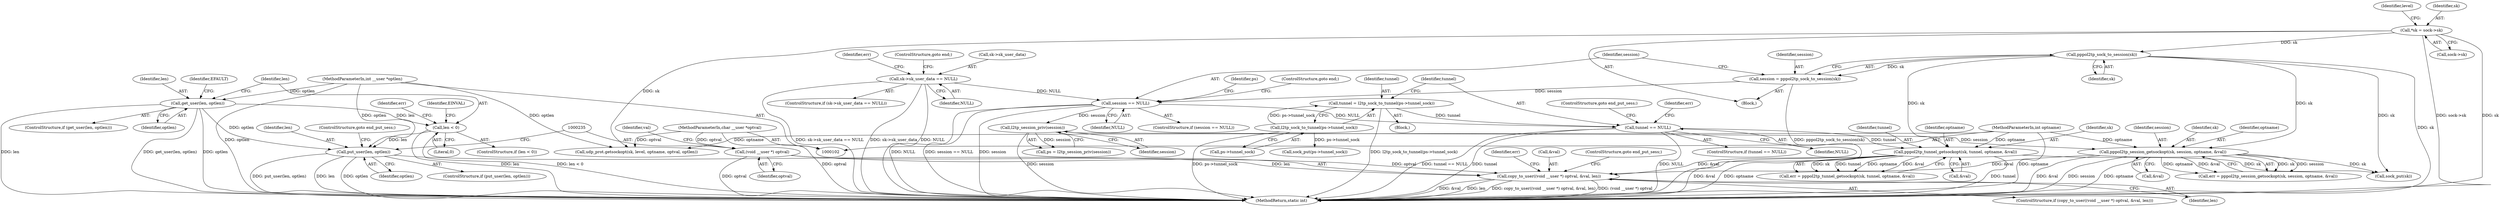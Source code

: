 digraph "0_linux_3cf521f7dc87c031617fd47e4b7aa2593c2f3daf@API" {
"1000233" [label="(Call,copy_to_user((void __user *) optval, &val, len))"];
"1000234" [label="(Call,(void __user *) optval)"];
"1000106" [label="(MethodParameterIn,char __user *optval)"];
"1000217" [label="(Call,pppol2tp_session_getsockopt(sk, session, optname, &val))"];
"1000163" [label="(Call,pppol2tp_sock_to_session(sk))"];
"1000110" [label="(Call,*sk = sock->sk)"];
"1000172" [label="(Call,l2tp_session_priv(session))"];
"1000166" [label="(Call,session == NULL)"];
"1000161" [label="(Call,session = pppol2tp_sock_to_session(sk))"];
"1000151" [label="(Call,sk->sk_user_data == NULL)"];
"1000105" [label="(MethodParameterIn,int optname)"];
"1000204" [label="(Call,pppol2tp_tunnel_getsockopt(sk, tunnel, optname, &val))"];
"1000198" [label="(Call,tunnel == NULL)"];
"1000191" [label="(Call,tunnel = l2tp_sock_to_tunnel(ps->tunnel_sock))"];
"1000193" [label="(Call,l2tp_sock_to_tunnel(ps->tunnel_sock))"];
"1000228" [label="(Call,put_user(len, optlen))"];
"1000140" [label="(Call,len < 0)"];
"1000133" [label="(Call,get_user(len, optlen))"];
"1000107" [label="(MethodParameterIn,int __user *optlen)"];
"1000150" [label="(ControlStructure,if (sk->sk_user_data == NULL))"];
"1000204" [label="(Call,pppol2tp_tunnel_getsockopt(sk, tunnel, optname, &val))"];
"1000234" [label="(Call,(void __user *) optval)"];
"1000238" [label="(Identifier,val)"];
"1000227" [label="(ControlStructure,if (put_user(len, optlen)))"];
"1000250" [label="(MethodReturn,static int)"];
"1000171" [label="(Identifier,ps)"];
"1000141" [label="(Identifier,len)"];
"1000151" [label="(Call,sk->sk_user_data == NULL)"];
"1000126" [label="(Call,udp_prot.getsockopt(sk, level, optname, optval, optlen))"];
"1000162" [label="(Identifier,session)"];
"1000201" [label="(ControlStructure,goto end_put_sess;)"];
"1000167" [label="(Identifier,session)"];
"1000202" [label="(Call,err = pppol2tp_tunnel_getsockopt(sk, tunnel, optname, &val))"];
"1000193" [label="(Call,l2tp_sock_to_tunnel(ps->tunnel_sock))"];
"1000147" [label="(Identifier,err)"];
"1000219" [label="(Identifier,session)"];
"1000198" [label="(Call,tunnel == NULL)"];
"1000156" [label="(ControlStructure,goto end;)"];
"1000208" [label="(Call,&val)"];
"1000165" [label="(ControlStructure,if (session == NULL))"];
"1000164" [label="(Identifier,sk)"];
"1000197" [label="(ControlStructure,if (tunnel == NULL))"];
"1000233" [label="(Call,copy_to_user((void __user *) optval, &val, len))"];
"1000152" [label="(Call,sk->sk_user_data)"];
"1000229" [label="(Identifier,len)"];
"1000232" [label="(ControlStructure,if (copy_to_user((void __user *) optval, &val, len)))"];
"1000192" [label="(Identifier,tunnel)"];
"1000231" [label="(ControlStructure,goto end_put_sess;)"];
"1000112" [label="(Call,sock->sk)"];
"1000194" [label="(Call,ps->tunnel_sock)"];
"1000218" [label="(Identifier,sk)"];
"1000210" [label="(Call,sock_put(ps->tunnel_sock))"];
"1000139" [label="(ControlStructure,if (len < 0))"];
"1000105" [label="(MethodParameterIn,int optname)"];
"1000228" [label="(Call,put_user(len, optlen))"];
"1000242" [label="(Identifier,err)"];
"1000163" [label="(Call,pppol2tp_sock_to_session(sk))"];
"1000161" [label="(Call,session = pppol2tp_sock_to_session(sk))"];
"1000170" [label="(Call,ps = l2tp_session_priv(session))"];
"1000186" [label="(Block,)"];
"1000140" [label="(Call,len < 0)"];
"1000107" [label="(MethodParameterIn,int __user *optlen)"];
"1000245" [label="(Call,sock_put(sk))"];
"1000191" [label="(Call,tunnel = l2tp_sock_to_tunnel(ps->tunnel_sock))"];
"1000132" [label="(ControlStructure,if (get_user(len, optlen)))"];
"1000166" [label="(Call,session == NULL)"];
"1000221" [label="(Call,&val)"];
"1000145" [label="(Identifier,EINVAL)"];
"1000200" [label="(Identifier,NULL)"];
"1000106" [label="(MethodParameterIn,char __user *optval)"];
"1000123" [label="(Identifier,level)"];
"1000173" [label="(Identifier,session)"];
"1000155" [label="(Identifier,NULL)"];
"1000220" [label="(Identifier,optname)"];
"1000158" [label="(Identifier,err)"];
"1000199" [label="(Identifier,tunnel)"];
"1000133" [label="(Call,get_user(len, optlen))"];
"1000138" [label="(Identifier,EFAULT)"];
"1000111" [label="(Identifier,sk)"];
"1000237" [label="(Call,&val)"];
"1000134" [label="(Identifier,len)"];
"1000240" [label="(ControlStructure,goto end_put_sess;)"];
"1000169" [label="(ControlStructure,goto end;)"];
"1000172" [label="(Call,l2tp_session_priv(session))"];
"1000108" [label="(Block,)"];
"1000236" [label="(Identifier,optval)"];
"1000215" [label="(Call,err = pppol2tp_session_getsockopt(sk, session, optname, &val))"];
"1000206" [label="(Identifier,tunnel)"];
"1000230" [label="(Identifier,optlen)"];
"1000205" [label="(Identifier,sk)"];
"1000239" [label="(Identifier,len)"];
"1000203" [label="(Identifier,err)"];
"1000142" [label="(Literal,0)"];
"1000168" [label="(Identifier,NULL)"];
"1000207" [label="(Identifier,optname)"];
"1000217" [label="(Call,pppol2tp_session_getsockopt(sk, session, optname, &val))"];
"1000135" [label="(Identifier,optlen)"];
"1000110" [label="(Call,*sk = sock->sk)"];
"1000233" -> "1000232"  [label="AST: "];
"1000233" -> "1000239"  [label="CFG: "];
"1000234" -> "1000233"  [label="AST: "];
"1000237" -> "1000233"  [label="AST: "];
"1000239" -> "1000233"  [label="AST: "];
"1000240" -> "1000233"  [label="CFG: "];
"1000242" -> "1000233"  [label="CFG: "];
"1000233" -> "1000250"  [label="DDG: &val"];
"1000233" -> "1000250"  [label="DDG: len"];
"1000233" -> "1000250"  [label="DDG: copy_to_user((void __user *) optval, &val, len)"];
"1000233" -> "1000250"  [label="DDG: (void __user *) optval"];
"1000234" -> "1000233"  [label="DDG: optval"];
"1000217" -> "1000233"  [label="DDG: &val"];
"1000204" -> "1000233"  [label="DDG: &val"];
"1000228" -> "1000233"  [label="DDG: len"];
"1000234" -> "1000236"  [label="CFG: "];
"1000235" -> "1000234"  [label="AST: "];
"1000236" -> "1000234"  [label="AST: "];
"1000238" -> "1000234"  [label="CFG: "];
"1000234" -> "1000250"  [label="DDG: optval"];
"1000106" -> "1000234"  [label="DDG: optval"];
"1000106" -> "1000102"  [label="AST: "];
"1000106" -> "1000250"  [label="DDG: optval"];
"1000106" -> "1000126"  [label="DDG: optval"];
"1000217" -> "1000215"  [label="AST: "];
"1000217" -> "1000221"  [label="CFG: "];
"1000218" -> "1000217"  [label="AST: "];
"1000219" -> "1000217"  [label="AST: "];
"1000220" -> "1000217"  [label="AST: "];
"1000221" -> "1000217"  [label="AST: "];
"1000215" -> "1000217"  [label="CFG: "];
"1000217" -> "1000250"  [label="DDG: &val"];
"1000217" -> "1000250"  [label="DDG: session"];
"1000217" -> "1000250"  [label="DDG: optname"];
"1000217" -> "1000215"  [label="DDG: sk"];
"1000217" -> "1000215"  [label="DDG: session"];
"1000217" -> "1000215"  [label="DDG: optname"];
"1000217" -> "1000215"  [label="DDG: &val"];
"1000163" -> "1000217"  [label="DDG: sk"];
"1000172" -> "1000217"  [label="DDG: session"];
"1000105" -> "1000217"  [label="DDG: optname"];
"1000217" -> "1000245"  [label="DDG: sk"];
"1000163" -> "1000161"  [label="AST: "];
"1000163" -> "1000164"  [label="CFG: "];
"1000164" -> "1000163"  [label="AST: "];
"1000161" -> "1000163"  [label="CFG: "];
"1000163" -> "1000250"  [label="DDG: sk"];
"1000163" -> "1000161"  [label="DDG: sk"];
"1000110" -> "1000163"  [label="DDG: sk"];
"1000163" -> "1000204"  [label="DDG: sk"];
"1000163" -> "1000245"  [label="DDG: sk"];
"1000110" -> "1000108"  [label="AST: "];
"1000110" -> "1000112"  [label="CFG: "];
"1000111" -> "1000110"  [label="AST: "];
"1000112" -> "1000110"  [label="AST: "];
"1000123" -> "1000110"  [label="CFG: "];
"1000110" -> "1000250"  [label="DDG: sock->sk"];
"1000110" -> "1000250"  [label="DDG: sk"];
"1000110" -> "1000126"  [label="DDG: sk"];
"1000172" -> "1000170"  [label="AST: "];
"1000172" -> "1000173"  [label="CFG: "];
"1000173" -> "1000172"  [label="AST: "];
"1000170" -> "1000172"  [label="CFG: "];
"1000172" -> "1000250"  [label="DDG: session"];
"1000172" -> "1000170"  [label="DDG: session"];
"1000166" -> "1000172"  [label="DDG: session"];
"1000166" -> "1000165"  [label="AST: "];
"1000166" -> "1000168"  [label="CFG: "];
"1000167" -> "1000166"  [label="AST: "];
"1000168" -> "1000166"  [label="AST: "];
"1000169" -> "1000166"  [label="CFG: "];
"1000171" -> "1000166"  [label="CFG: "];
"1000166" -> "1000250"  [label="DDG: NULL"];
"1000166" -> "1000250"  [label="DDG: session == NULL"];
"1000166" -> "1000250"  [label="DDG: session"];
"1000161" -> "1000166"  [label="DDG: session"];
"1000151" -> "1000166"  [label="DDG: NULL"];
"1000166" -> "1000198"  [label="DDG: NULL"];
"1000161" -> "1000108"  [label="AST: "];
"1000162" -> "1000161"  [label="AST: "];
"1000167" -> "1000161"  [label="CFG: "];
"1000161" -> "1000250"  [label="DDG: pppol2tp_sock_to_session(sk)"];
"1000151" -> "1000150"  [label="AST: "];
"1000151" -> "1000155"  [label="CFG: "];
"1000152" -> "1000151"  [label="AST: "];
"1000155" -> "1000151"  [label="AST: "];
"1000156" -> "1000151"  [label="CFG: "];
"1000158" -> "1000151"  [label="CFG: "];
"1000151" -> "1000250"  [label="DDG: sk->sk_user_data == NULL"];
"1000151" -> "1000250"  [label="DDG: sk->sk_user_data"];
"1000151" -> "1000250"  [label="DDG: NULL"];
"1000105" -> "1000102"  [label="AST: "];
"1000105" -> "1000250"  [label="DDG: optname"];
"1000105" -> "1000126"  [label="DDG: optname"];
"1000105" -> "1000204"  [label="DDG: optname"];
"1000204" -> "1000202"  [label="AST: "];
"1000204" -> "1000208"  [label="CFG: "];
"1000205" -> "1000204"  [label="AST: "];
"1000206" -> "1000204"  [label="AST: "];
"1000207" -> "1000204"  [label="AST: "];
"1000208" -> "1000204"  [label="AST: "];
"1000202" -> "1000204"  [label="CFG: "];
"1000204" -> "1000250"  [label="DDG: tunnel"];
"1000204" -> "1000250"  [label="DDG: &val"];
"1000204" -> "1000250"  [label="DDG: optname"];
"1000204" -> "1000202"  [label="DDG: sk"];
"1000204" -> "1000202"  [label="DDG: tunnel"];
"1000204" -> "1000202"  [label="DDG: optname"];
"1000204" -> "1000202"  [label="DDG: &val"];
"1000198" -> "1000204"  [label="DDG: tunnel"];
"1000204" -> "1000245"  [label="DDG: sk"];
"1000198" -> "1000197"  [label="AST: "];
"1000198" -> "1000200"  [label="CFG: "];
"1000199" -> "1000198"  [label="AST: "];
"1000200" -> "1000198"  [label="AST: "];
"1000201" -> "1000198"  [label="CFG: "];
"1000203" -> "1000198"  [label="CFG: "];
"1000198" -> "1000250"  [label="DDG: tunnel"];
"1000198" -> "1000250"  [label="DDG: NULL"];
"1000198" -> "1000250"  [label="DDG: tunnel == NULL"];
"1000191" -> "1000198"  [label="DDG: tunnel"];
"1000191" -> "1000186"  [label="AST: "];
"1000191" -> "1000193"  [label="CFG: "];
"1000192" -> "1000191"  [label="AST: "];
"1000193" -> "1000191"  [label="AST: "];
"1000199" -> "1000191"  [label="CFG: "];
"1000191" -> "1000250"  [label="DDG: l2tp_sock_to_tunnel(ps->tunnel_sock)"];
"1000193" -> "1000191"  [label="DDG: ps->tunnel_sock"];
"1000193" -> "1000194"  [label="CFG: "];
"1000194" -> "1000193"  [label="AST: "];
"1000193" -> "1000250"  [label="DDG: ps->tunnel_sock"];
"1000193" -> "1000210"  [label="DDG: ps->tunnel_sock"];
"1000228" -> "1000227"  [label="AST: "];
"1000228" -> "1000230"  [label="CFG: "];
"1000229" -> "1000228"  [label="AST: "];
"1000230" -> "1000228"  [label="AST: "];
"1000231" -> "1000228"  [label="CFG: "];
"1000235" -> "1000228"  [label="CFG: "];
"1000228" -> "1000250"  [label="DDG: put_user(len, optlen)"];
"1000228" -> "1000250"  [label="DDG: len"];
"1000228" -> "1000250"  [label="DDG: optlen"];
"1000140" -> "1000228"  [label="DDG: len"];
"1000133" -> "1000228"  [label="DDG: optlen"];
"1000107" -> "1000228"  [label="DDG: optlen"];
"1000140" -> "1000139"  [label="AST: "];
"1000140" -> "1000142"  [label="CFG: "];
"1000141" -> "1000140"  [label="AST: "];
"1000142" -> "1000140"  [label="AST: "];
"1000145" -> "1000140"  [label="CFG: "];
"1000147" -> "1000140"  [label="CFG: "];
"1000140" -> "1000250"  [label="DDG: len"];
"1000140" -> "1000250"  [label="DDG: len < 0"];
"1000133" -> "1000140"  [label="DDG: len"];
"1000133" -> "1000132"  [label="AST: "];
"1000133" -> "1000135"  [label="CFG: "];
"1000134" -> "1000133"  [label="AST: "];
"1000135" -> "1000133"  [label="AST: "];
"1000138" -> "1000133"  [label="CFG: "];
"1000141" -> "1000133"  [label="CFG: "];
"1000133" -> "1000250"  [label="DDG: len"];
"1000133" -> "1000250"  [label="DDG: get_user(len, optlen)"];
"1000133" -> "1000250"  [label="DDG: optlen"];
"1000107" -> "1000133"  [label="DDG: optlen"];
"1000107" -> "1000102"  [label="AST: "];
"1000107" -> "1000250"  [label="DDG: optlen"];
"1000107" -> "1000126"  [label="DDG: optlen"];
}
